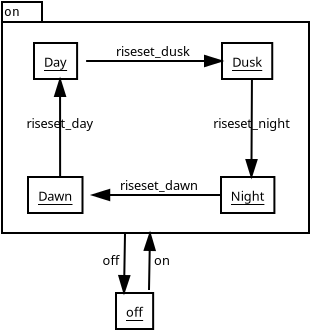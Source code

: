 <?xml version="1.0"?>
<diagram xmlns:dia="http://www.lysator.liu.se/~alla/dia/">
  <diagramdata>
    <attribute name="background">
      <color val="#ffffff"/>
    </attribute>
    <attribute name="paper">
      <composite type="paper">
        <attribute name="name">
          <string>#A4#</string>
        </attribute>
        <attribute name="tmargin">
          <real val="2.82"/>
        </attribute>
        <attribute name="bmargin">
          <real val="2.82"/>
        </attribute>
        <attribute name="lmargin">
          <real val="2.82"/>
        </attribute>
        <attribute name="rmargin">
          <real val="2.82"/>
        </attribute>
        <attribute name="is_portrait">
          <boolean val="true"/>
        </attribute>
        <attribute name="scaling">
          <real val="1"/>
        </attribute>
        <attribute name="fitto">
          <boolean val="false"/>
        </attribute>
      </composite>
    </attribute>
  </diagramdata>
  <layer name="Background" visible="true">
    <object type="UML - LargePackage" version="0" id="O0">
      <attribute name="obj_pos">
        <point val="3.85,5.7"/>
      </attribute>
      <attribute name="obj_bb">
        <rectangle val="3.8,3.85;19.25,16.3"/>
      </attribute>
      <attribute name="elem_corner">
        <point val="3.85,5.7"/>
      </attribute>
      <attribute name="elem_width">
        <real val="15.35"/>
      </attribute>
      <attribute name="elem_height">
        <real val="10.55"/>
      </attribute>
      <attribute name="name">
        <string>#on#</string>
      </attribute>
      <attribute name="stereotype">
        <string/>
      </attribute>
    </object>
    <object type="UML - Object" version="0" id="O1">
      <attribute name="obj_pos">
        <point val="5.45,6.75"/>
      </attribute>
      <attribute name="obj_bb">
        <rectangle val="5.4,6.7;8.106,8.6"/>
      </attribute>
      <attribute name="elem_corner">
        <point val="5.45,6.75"/>
      </attribute>
      <attribute name="elem_width">
        <real val="2.606"/>
      </attribute>
      <attribute name="elem_height">
        <real val="1.8"/>
      </attribute>
      <attribute name="text">
        <composite type="text">
          <attribute name="string">
            <string>#Day#</string>
          </attribute>
          <attribute name="font">
            <font name="Helvetica"/>
          </attribute>
          <attribute name="height">
            <real val="0.8"/>
          </attribute>
          <attribute name="pos">
            <point val="6.753,7.89"/>
          </attribute>
          <attribute name="color">
            <color val="#000000"/>
          </attribute>
          <attribute name="alignment">
            <enum val="1"/>
          </attribute>
        </composite>
      </attribute>
      <attribute name="stereotype">
        <string/>
      </attribute>
      <attribute name="exstate">
        <string/>
      </attribute>
      <attribute name="attrib">
        <composite type="text">
          <attribute name="string">
            <string>##</string>
          </attribute>
          <attribute name="font">
            <font name="Helvetica"/>
          </attribute>
          <attribute name="height">
            <real val="0.8"/>
          </attribute>
          <attribute name="pos">
            <point val="0,0"/>
          </attribute>
          <attribute name="color">
            <color val="#000000"/>
          </attribute>
          <attribute name="alignment">
            <enum val="0"/>
          </attribute>
        </composite>
      </attribute>
      <attribute name="is_active">
        <boolean val="false"/>
      </attribute>
      <attribute name="show_attribs">
        <boolean val="false"/>
      </attribute>
      <attribute name="multiple">
        <boolean val="false"/>
      </attribute>
    </object>
    <object type="UML - Object" version="0" id="O2">
      <attribute name="obj_pos">
        <point val="14.85,6.75"/>
      </attribute>
      <attribute name="obj_bb">
        <rectangle val="14.8,6.7;17.894,8.6"/>
      </attribute>
      <attribute name="elem_corner">
        <point val="14.85,6.75"/>
      </attribute>
      <attribute name="elem_width">
        <real val="2.994"/>
      </attribute>
      <attribute name="elem_height">
        <real val="1.8"/>
      </attribute>
      <attribute name="text">
        <composite type="text">
          <attribute name="string">
            <string>#Dusk#</string>
          </attribute>
          <attribute name="font">
            <font name="Helvetica"/>
          </attribute>
          <attribute name="height">
            <real val="0.8"/>
          </attribute>
          <attribute name="pos">
            <point val="16.347,7.89"/>
          </attribute>
          <attribute name="color">
            <color val="#000000"/>
          </attribute>
          <attribute name="alignment">
            <enum val="1"/>
          </attribute>
        </composite>
      </attribute>
      <attribute name="stereotype">
        <string/>
      </attribute>
      <attribute name="exstate">
        <string/>
      </attribute>
      <attribute name="attrib">
        <composite type="text">
          <attribute name="string">
            <string>##</string>
          </attribute>
          <attribute name="font">
            <font name="Helvetica"/>
          </attribute>
          <attribute name="height">
            <real val="0.8"/>
          </attribute>
          <attribute name="pos">
            <point val="0,0"/>
          </attribute>
          <attribute name="color">
            <color val="#000000"/>
          </attribute>
          <attribute name="alignment">
            <enum val="0"/>
          </attribute>
        </composite>
      </attribute>
      <attribute name="is_active">
        <boolean val="false"/>
      </attribute>
      <attribute name="show_attribs">
        <boolean val="false"/>
      </attribute>
      <attribute name="multiple">
        <boolean val="false"/>
      </attribute>
    </object>
    <object type="UML - Object" version="0" id="O3">
      <attribute name="obj_pos">
        <point val="14.8,13.45"/>
      </attribute>
      <attribute name="obj_bb">
        <rectangle val="14.75,13.4;17.892,15.3"/>
      </attribute>
      <attribute name="elem_corner">
        <point val="14.8,13.45"/>
      </attribute>
      <attribute name="elem_width">
        <real val="3.042"/>
      </attribute>
      <attribute name="elem_height">
        <real val="1.8"/>
      </attribute>
      <attribute name="text">
        <composite type="text">
          <attribute name="string">
            <string>#Night#</string>
          </attribute>
          <attribute name="font">
            <font name="Helvetica"/>
          </attribute>
          <attribute name="height">
            <real val="0.8"/>
          </attribute>
          <attribute name="pos">
            <point val="16.321,14.59"/>
          </attribute>
          <attribute name="color">
            <color val="#000000"/>
          </attribute>
          <attribute name="alignment">
            <enum val="1"/>
          </attribute>
        </composite>
      </attribute>
      <attribute name="stereotype">
        <string/>
      </attribute>
      <attribute name="exstate">
        <string/>
      </attribute>
      <attribute name="attrib">
        <composite type="text">
          <attribute name="string">
            <string>##</string>
          </attribute>
          <attribute name="font">
            <font name="Helvetica"/>
          </attribute>
          <attribute name="height">
            <real val="0.8"/>
          </attribute>
          <attribute name="pos">
            <point val="0,0"/>
          </attribute>
          <attribute name="color">
            <color val="#000000"/>
          </attribute>
          <attribute name="alignment">
            <enum val="0"/>
          </attribute>
        </composite>
      </attribute>
      <attribute name="is_active">
        <boolean val="false"/>
      </attribute>
      <attribute name="show_attribs">
        <boolean val="false"/>
      </attribute>
      <attribute name="multiple">
        <boolean val="false"/>
      </attribute>
    </object>
    <object type="UML - Object" version="0" id="O4">
      <attribute name="obj_pos">
        <point val="5.15,13.45"/>
      </attribute>
      <attribute name="obj_bb">
        <rectangle val="5.1,13.4;8.412,15.3"/>
      </attribute>
      <attribute name="elem_corner">
        <point val="5.15,13.45"/>
      </attribute>
      <attribute name="elem_width">
        <real val="3.212"/>
      </attribute>
      <attribute name="elem_height">
        <real val="1.8"/>
      </attribute>
      <attribute name="text">
        <composite type="text">
          <attribute name="string">
            <string>#Dawn#</string>
          </attribute>
          <attribute name="font">
            <font name="Helvetica"/>
          </attribute>
          <attribute name="height">
            <real val="0.8"/>
          </attribute>
          <attribute name="pos">
            <point val="6.756,14.59"/>
          </attribute>
          <attribute name="color">
            <color val="#000000"/>
          </attribute>
          <attribute name="alignment">
            <enum val="1"/>
          </attribute>
        </composite>
      </attribute>
      <attribute name="stereotype">
        <string/>
      </attribute>
      <attribute name="exstate">
        <string/>
      </attribute>
      <attribute name="attrib">
        <composite type="text">
          <attribute name="string">
            <string>##</string>
          </attribute>
          <attribute name="font">
            <font name="Helvetica"/>
          </attribute>
          <attribute name="height">
            <real val="0.8"/>
          </attribute>
          <attribute name="pos">
            <point val="0,0"/>
          </attribute>
          <attribute name="color">
            <color val="#000000"/>
          </attribute>
          <attribute name="alignment">
            <enum val="0"/>
          </attribute>
        </composite>
      </attribute>
      <attribute name="is_active">
        <boolean val="false"/>
      </attribute>
      <attribute name="show_attribs">
        <boolean val="false"/>
      </attribute>
      <attribute name="multiple">
        <boolean val="false"/>
      </attribute>
    </object>
    <object type="UML - Message" version="0" id="O5">
      <attribute name="obj_pos">
        <point val="8.056,7.65"/>
      </attribute>
      <attribute name="obj_bb">
        <rectangle val="7.206,5.91;16.837,8.5"/>
      </attribute>
      <attribute name="conn_endpoints">
        <point val="8.056,7.65"/>
        <point val="14.85,7.65"/>
      </attribute>
      <attribute name="text">
        <string>#riseset_dusk#</string>
      </attribute>
      <attribute name="text_pos">
        <point val="11.4,7.4"/>
      </attribute>
      <attribute name="type">
        <int val="0"/>
      </attribute>
      <connections>
        <connection handle="0" to="O1" connection="4"/>
        <connection handle="1" to="O2" connection="3"/>
      </connections>
    </object>
    <object type="UML - Message" version="0" id="O6">
      <attribute name="obj_pos">
        <point val="16.347,8.55"/>
      </attribute>
      <attribute name="obj_bb">
        <rectangle val="15.471,7.7;21.82,14.3"/>
      </attribute>
      <attribute name="conn_endpoints">
        <point val="16.347,8.55"/>
        <point val="16.321,13.45"/>
      </attribute>
      <attribute name="text">
        <string>#riseset_night#</string>
      </attribute>
      <attribute name="text_pos">
        <point val="16.334,11"/>
      </attribute>
      <attribute name="type">
        <int val="0"/>
      </attribute>
      <connections>
        <connection handle="0" to="O2" connection="6"/>
        <connection handle="1" to="O3" connection="1"/>
      </connections>
    </object>
    <object type="UML - Message" version="0" id="O7">
      <attribute name="obj_pos">
        <point val="14.8,14.35"/>
      </attribute>
      <attribute name="obj_bb">
        <rectangle val="7.512,12.61;17.356,15.2"/>
      </attribute>
      <attribute name="conn_endpoints">
        <point val="14.8,14.35"/>
        <point val="8.362,14.35"/>
      </attribute>
      <attribute name="text">
        <string>#riseset_dawn#</string>
      </attribute>
      <attribute name="text_pos">
        <point val="11.7,14.1"/>
      </attribute>
      <attribute name="type">
        <int val="0"/>
      </attribute>
      <connections>
        <connection handle="0" to="O3" connection="3"/>
        <connection handle="1" to="O4" connection="4"/>
      </connections>
    </object>
    <object type="UML - Message" version="0" id="O8">
      <attribute name="obj_pos">
        <point val="6.756,13.45"/>
      </attribute>
      <attribute name="obj_bb">
        <rectangle val="5.903,7.7;11.804,14.3"/>
      </attribute>
      <attribute name="conn_endpoints">
        <point val="6.756,13.45"/>
        <point val="6.753,8.55"/>
      </attribute>
      <attribute name="text">
        <string>#riseset_day#</string>
      </attribute>
      <attribute name="text_pos">
        <point val="6.754,11"/>
      </attribute>
      <attribute name="type">
        <int val="0"/>
      </attribute>
      <connections>
        <connection handle="0" to="O4" connection="1"/>
        <connection handle="1" to="O1" connection="6"/>
      </connections>
    </object>
    <object type="UML - Object" version="0" id="O9">
      <attribute name="obj_pos">
        <point val="9.55,19.25"/>
      </attribute>
      <attribute name="obj_bb">
        <rectangle val="9.5,19.2;11.673,21.1"/>
      </attribute>
      <attribute name="elem_corner">
        <point val="9.55,19.25"/>
      </attribute>
      <attribute name="elem_width">
        <real val="2.073"/>
      </attribute>
      <attribute name="elem_height">
        <real val="1.8"/>
      </attribute>
      <attribute name="text">
        <composite type="text">
          <attribute name="string">
            <string>#off#</string>
          </attribute>
          <attribute name="font">
            <font name="Helvetica"/>
          </attribute>
          <attribute name="height">
            <real val="0.8"/>
          </attribute>
          <attribute name="pos">
            <point val="10.586,20.39"/>
          </attribute>
          <attribute name="color">
            <color val="#000000"/>
          </attribute>
          <attribute name="alignment">
            <enum val="1"/>
          </attribute>
        </composite>
      </attribute>
      <attribute name="stereotype">
        <string/>
      </attribute>
      <attribute name="exstate">
        <string/>
      </attribute>
      <attribute name="attrib">
        <composite type="text">
          <attribute name="string">
            <string>##</string>
          </attribute>
          <attribute name="font">
            <font name="Helvetica"/>
          </attribute>
          <attribute name="height">
            <real val="0.8"/>
          </attribute>
          <attribute name="pos">
            <point val="0,0"/>
          </attribute>
          <attribute name="color">
            <color val="#000000"/>
          </attribute>
          <attribute name="alignment">
            <enum val="0"/>
          </attribute>
        </composite>
      </attribute>
      <attribute name="is_active">
        <boolean val="false"/>
      </attribute>
      <attribute name="show_attribs">
        <boolean val="false"/>
      </attribute>
      <attribute name="multiple">
        <boolean val="false"/>
      </attribute>
    </object>
    <object type="UML - Message" version="0" id="O10">
      <attribute name="obj_pos">
        <point val="11.2,19.1"/>
      </attribute>
      <attribute name="obj_bb">
        <rectangle val="10.35,15.4;13.773,19.95"/>
      </attribute>
      <attribute name="conn_endpoints">
        <point val="11.2,19.1"/>
        <point val="11.25,16.25"/>
      </attribute>
      <attribute name="text">
        <string>#on#</string>
      </attribute>
      <attribute name="text_pos">
        <point val="11.85,17.85"/>
      </attribute>
      <attribute name="type">
        <int val="0"/>
      </attribute>
    </object>
    <object type="UML - Message" version="0" id="O11">
      <attribute name="obj_pos">
        <point val="10,16.3"/>
      </attribute>
      <attribute name="obj_bb">
        <rectangle val="8.45,15.45;11.223,20.1"/>
      </attribute>
      <attribute name="conn_endpoints">
        <point val="10,16.3"/>
        <point val="9.95,19.25"/>
      </attribute>
      <attribute name="text">
        <string>#off#</string>
      </attribute>
      <attribute name="text_pos">
        <point val="9.3,17.85"/>
      </attribute>
      <attribute name="type">
        <int val="0"/>
      </attribute>
    </object>
  </layer>
</diagram>
